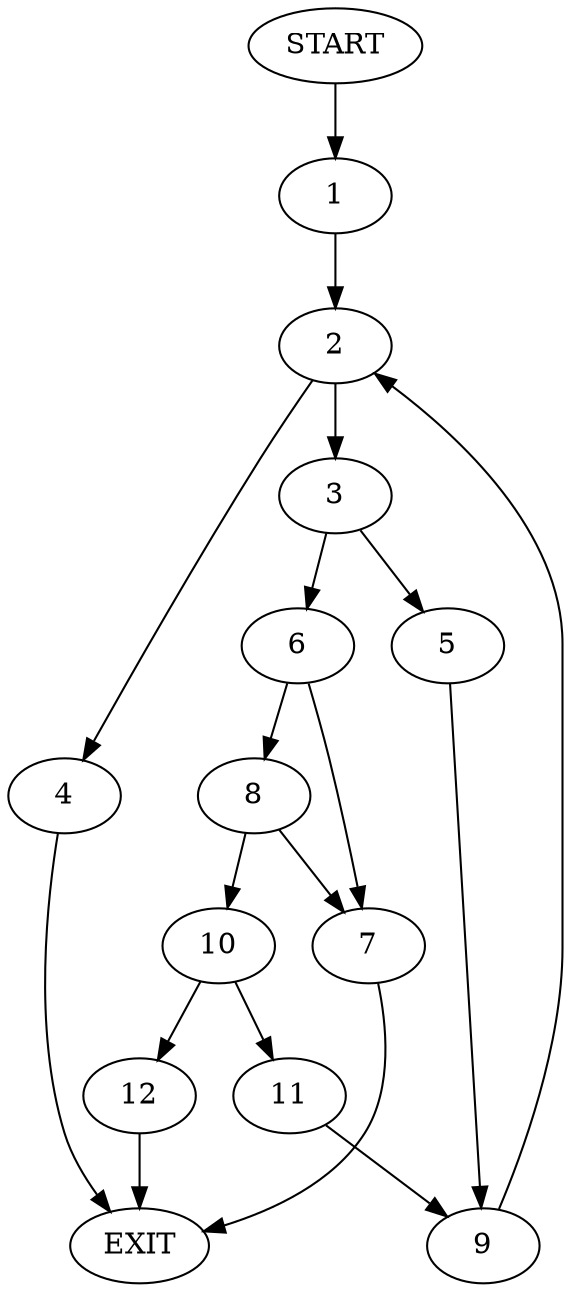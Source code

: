 digraph {
0 [label="START"]
13 [label="EXIT"]
0 -> 1
1 -> 2
2 -> 3
2 -> 4
4 -> 13
3 -> 5
3 -> 6
6 -> 7
6 -> 8
5 -> 9
9 -> 2
8 -> 10
8 -> 7
7 -> 13
10 -> 11
10 -> 12
12 -> 13
11 -> 9
}

